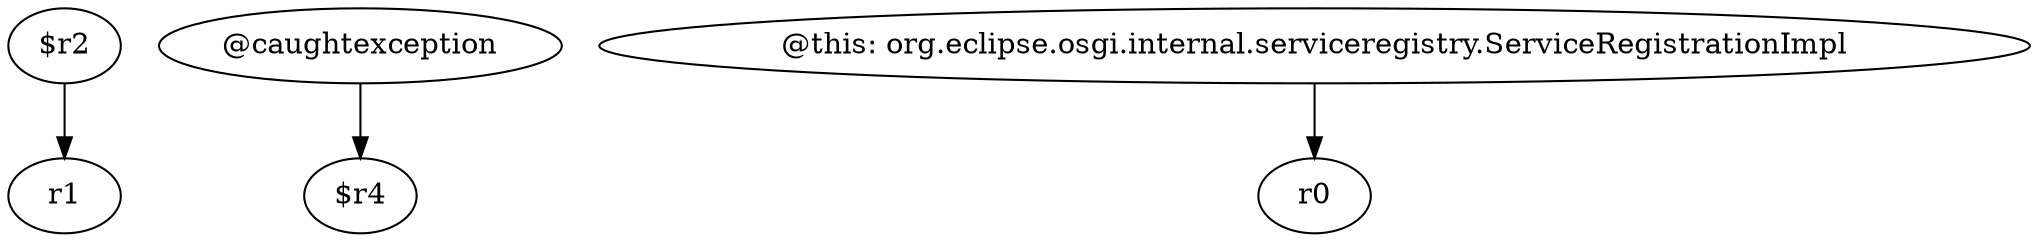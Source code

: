 digraph g {
0[label="$r2"]
1[label="r1"]
0->1[label=""]
2[label="@caughtexception"]
3[label="$r4"]
2->3[label=""]
4[label="@this: org.eclipse.osgi.internal.serviceregistry.ServiceRegistrationImpl"]
5[label="r0"]
4->5[label=""]
}